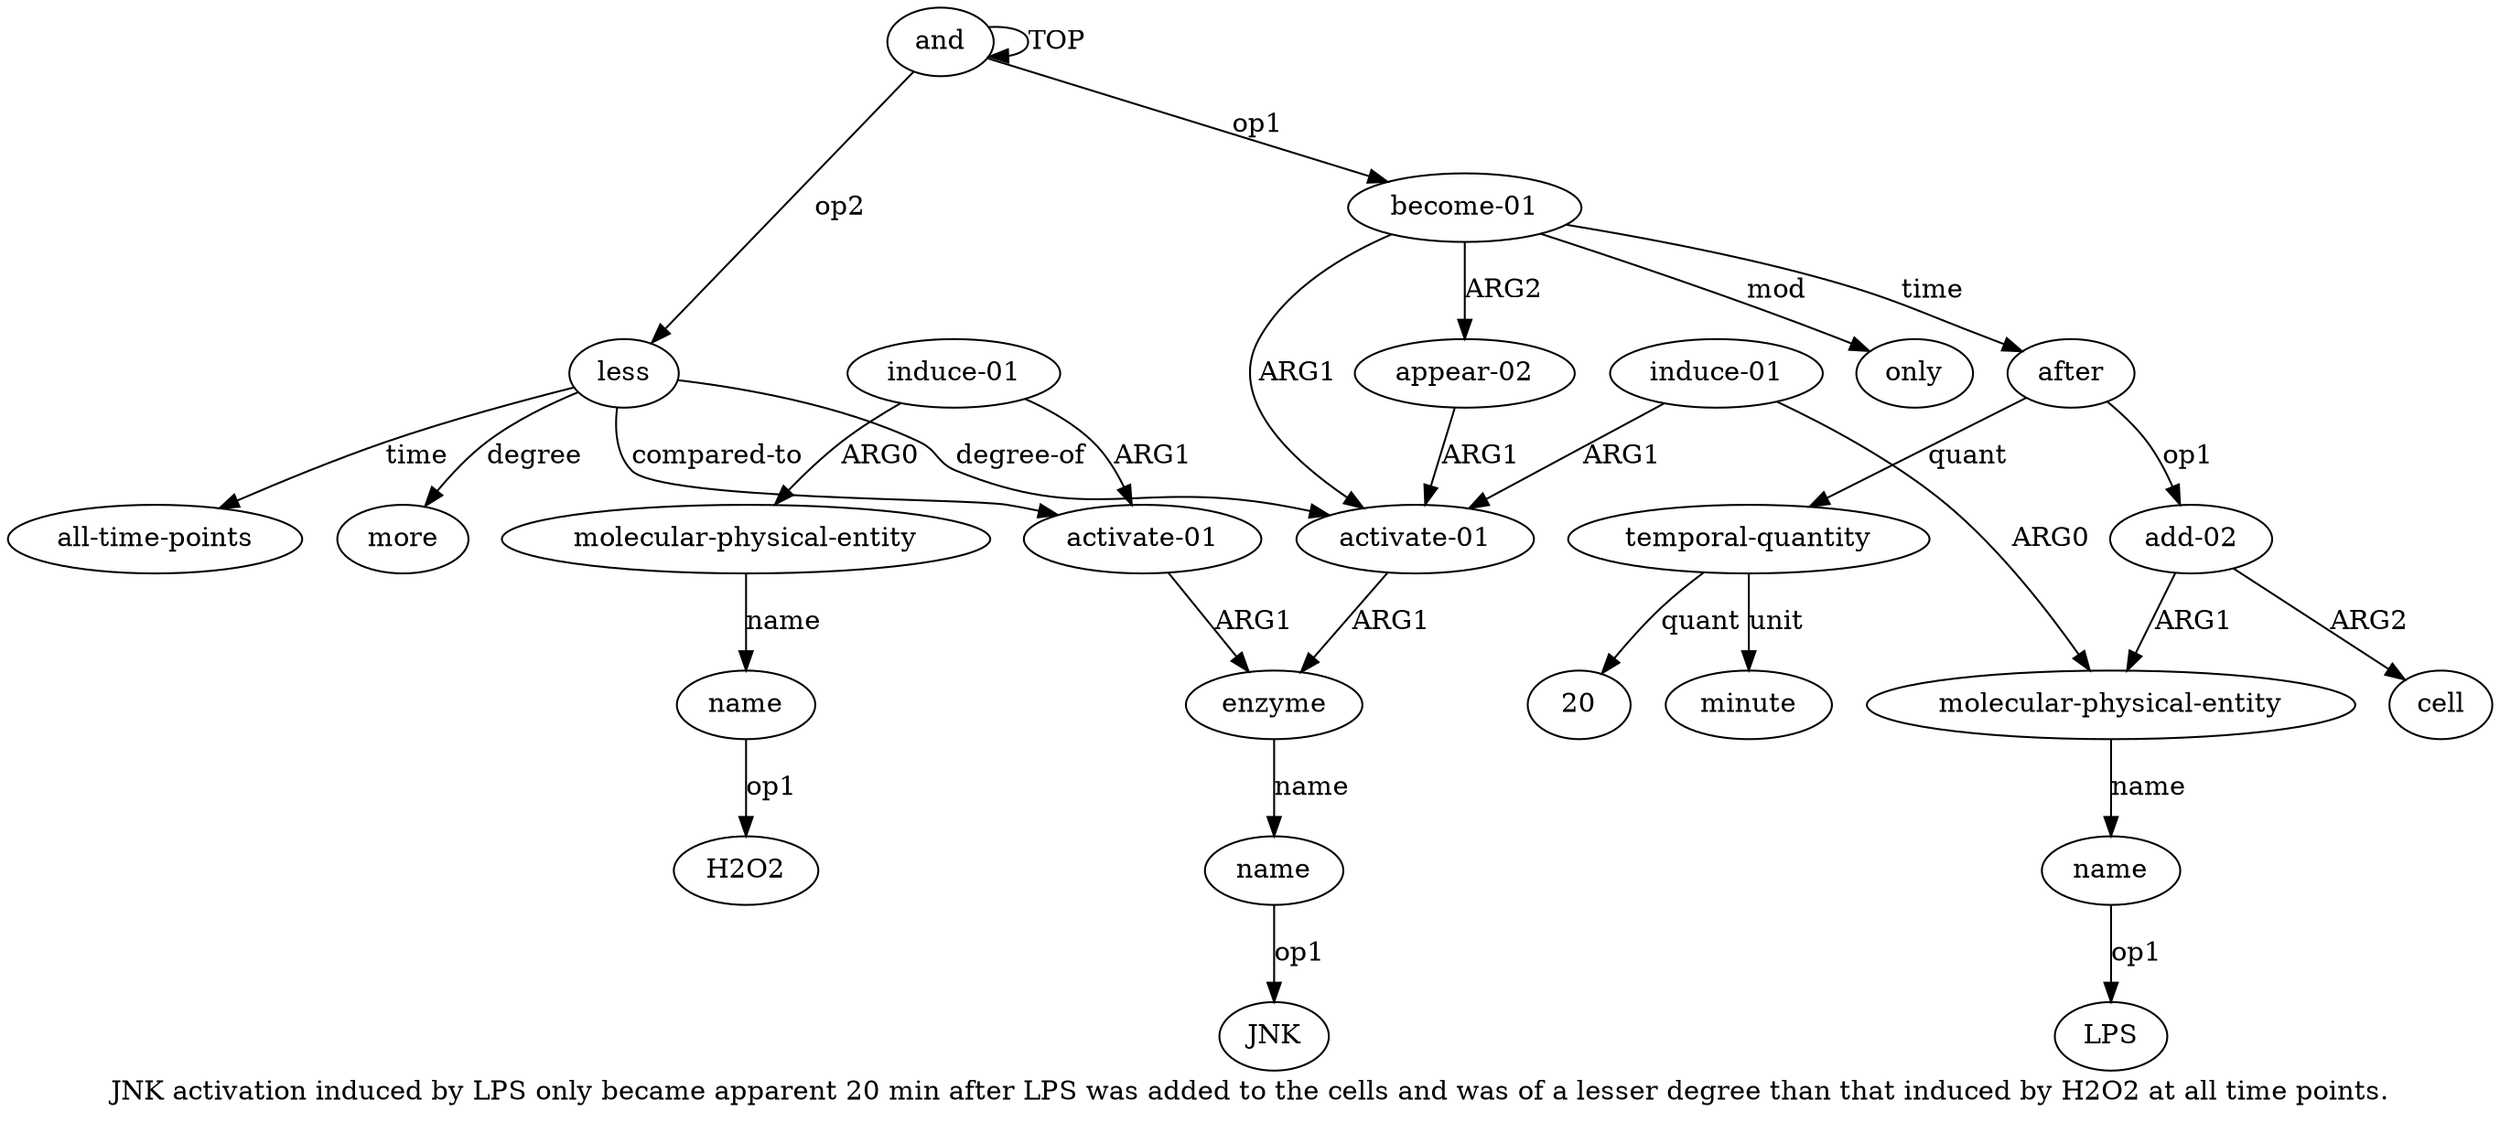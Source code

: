 digraph  {
	graph [label="JNK activation induced by LPS only became apparent 20 min after LPS was added to the cells and was of a lesser degree than that \
induced by H2O2 at all time points."];
	node [label="\N"];
	a20	 [color=black,
		gold_ind=20,
		gold_label=name,
		label=name,
		test_ind=20,
		test_label=name];
	"a20 H2O2"	 [color=black,
		gold_ind=-1,
		gold_label=H2O2,
		label=H2O2,
		test_ind=-1,
		test_label=H2O2];
	a20 -> "a20 H2O2" [key=0,
	color=black,
	gold_label=op1,
	label=op1,
	test_label=op1];
a21 [color=black,
	gold_ind=21,
	gold_label="all-time-points",
	label="all-time-points",
	test_ind=21,
	test_label="all-time-points"];
"a13 20" [color=black,
	gold_ind=-1,
	gold_label=20,
	label=20,
	test_ind=-1,
	test_label=20];
"a4 JNK" [color=black,
	gold_ind=-1,
	gold_label=JNK,
	label=JNK,
	test_ind=-1,
	test_label=JNK];
a15 [color=black,
	gold_ind=15,
	gold_label=less,
	label=less,
	test_ind=15,
	test_label=less];
a15 -> a21 [key=0,
color=black,
gold_label=time,
label=time,
test_label=time];
a17 [color=black,
gold_ind=17,
gold_label="activate-01",
label="activate-01",
test_ind=17,
test_label="activate-01"];
a15 -> a17 [key=0,
color=black,
gold_label="compared-to",
label="compared-to",
test_label="compared-to"];
a16 [color=black,
gold_ind=16,
gold_label=more,
label=more,
test_ind=16,
test_label=more];
a15 -> a16 [key=0,
color=black,
gold_label=degree,
label=degree,
test_label=degree];
a2 [color=black,
gold_ind=2,
gold_label="activate-01",
label="activate-01",
test_ind=2,
test_label="activate-01"];
a15 -> a2 [key=0,
color=black,
gold_label="degree-of",
label="degree-of",
test_label="degree-of"];
a14 [color=black,
gold_ind=14,
gold_label=minute,
label=minute,
test_ind=14,
test_label=minute];
a3 [color=black,
gold_ind=3,
gold_label=enzyme,
label=enzyme,
test_ind=3,
test_label=enzyme];
a17 -> a3 [key=0,
color=black,
gold_label=ARG1,
label=ARG1,
test_label=ARG1];
a11 [color=black,
gold_ind=11,
gold_label="add-02",
label="add-02",
test_ind=11,
test_label="add-02"];
a12 [color=black,
gold_ind=12,
gold_label=cell,
label=cell,
test_ind=12,
test_label=cell];
a11 -> a12 [key=0,
color=black,
gold_label=ARG2,
label=ARG2,
test_label=ARG2];
a6 [color=black,
gold_ind=6,
gold_label="molecular-physical-entity",
label="molecular-physical-entity",
test_ind=6,
test_label="molecular-physical-entity"];
a11 -> a6 [key=0,
color=black,
gold_label=ARG1,
label=ARG1,
test_label=ARG1];
a10 [color=black,
gold_ind=10,
gold_label=after,
label=after,
test_ind=10,
test_label=after];
a10 -> a11 [key=0,
color=black,
gold_label=op1,
label=op1,
test_label=op1];
a13 [color=black,
gold_ind=13,
gold_label="temporal-quantity",
label="temporal-quantity",
test_ind=13,
test_label="temporal-quantity"];
a10 -> a13 [key=0,
color=black,
gold_label=quant,
label=quant,
test_label=quant];
a13 -> "a13 20" [key=0,
color=black,
gold_label=quant,
label=quant,
test_label=quant];
a13 -> a14 [key=0,
color=black,
gold_label=unit,
label=unit,
test_label=unit];
a19 [color=black,
gold_ind=19,
gold_label="molecular-physical-entity",
label="molecular-physical-entity",
test_ind=19,
test_label="molecular-physical-entity"];
a19 -> a20 [key=0,
color=black,
gold_label=name,
label=name,
test_label=name];
a18 [color=black,
gold_ind=18,
gold_label="induce-01",
label="induce-01",
test_ind=18,
test_label="induce-01"];
a18 -> a17 [key=0,
color=black,
gold_label=ARG1,
label=ARG1,
test_label=ARG1];
a18 -> a19 [key=0,
color=black,
gold_label=ARG0,
label=ARG0,
test_label=ARG0];
a1 [color=black,
gold_ind=1,
gold_label="become-01",
label="become-01",
test_ind=1,
test_label="become-01"];
a1 -> a10 [key=0,
color=black,
gold_label=time,
label=time,
test_label=time];
a1 -> a2 [key=0,
color=black,
gold_label=ARG1,
label=ARG1,
test_label=ARG1];
a9 [color=black,
gold_ind=9,
gold_label=only,
label=only,
test_ind=9,
test_label=only];
a1 -> a9 [key=0,
color=black,
gold_label=mod,
label=mod,
test_label=mod];
a8 [color=black,
gold_ind=8,
gold_label="appear-02",
label="appear-02",
test_ind=8,
test_label="appear-02"];
a1 -> a8 [key=0,
color=black,
gold_label=ARG2,
label=ARG2,
test_label=ARG2];
a0 [color=black,
gold_ind=0,
gold_label=and,
label=and,
test_ind=0,
test_label=and];
a0 -> a15 [key=0,
color=black,
gold_label=op2,
label=op2,
test_label=op2];
a0 -> a1 [key=0,
color=black,
gold_label=op1,
label=op1,
test_label=op1];
a0 -> a0 [key=0,
color=black,
gold_label=TOP,
label=TOP,
test_label=TOP];
a4 [color=black,
gold_ind=4,
gold_label=name,
label=name,
test_ind=4,
test_label=name];
a3 -> a4 [key=0,
color=black,
gold_label=name,
label=name,
test_label=name];
a2 -> a3 [key=0,
color=black,
gold_label=ARG1,
label=ARG1,
test_label=ARG1];
a5 [color=black,
gold_ind=5,
gold_label="induce-01",
label="induce-01",
test_ind=5,
test_label="induce-01"];
a5 -> a2 [key=0,
color=black,
gold_label=ARG1,
label=ARG1,
test_label=ARG1];
a5 -> a6 [key=0,
color=black,
gold_label=ARG0,
label=ARG0,
test_label=ARG0];
a4 -> "a4 JNK" [key=0,
color=black,
gold_label=op1,
label=op1,
test_label=op1];
a7 [color=black,
gold_ind=7,
gold_label=name,
label=name,
test_ind=7,
test_label=name];
"a7 LPS" [color=black,
gold_ind=-1,
gold_label=LPS,
label=LPS,
test_ind=-1,
test_label=LPS];
a7 -> "a7 LPS" [key=0,
color=black,
gold_label=op1,
label=op1,
test_label=op1];
a6 -> a7 [key=0,
color=black,
gold_label=name,
label=name,
test_label=name];
a8 -> a2 [key=0,
color=black,
gold_label=ARG1,
label=ARG1,
test_label=ARG1];
}
